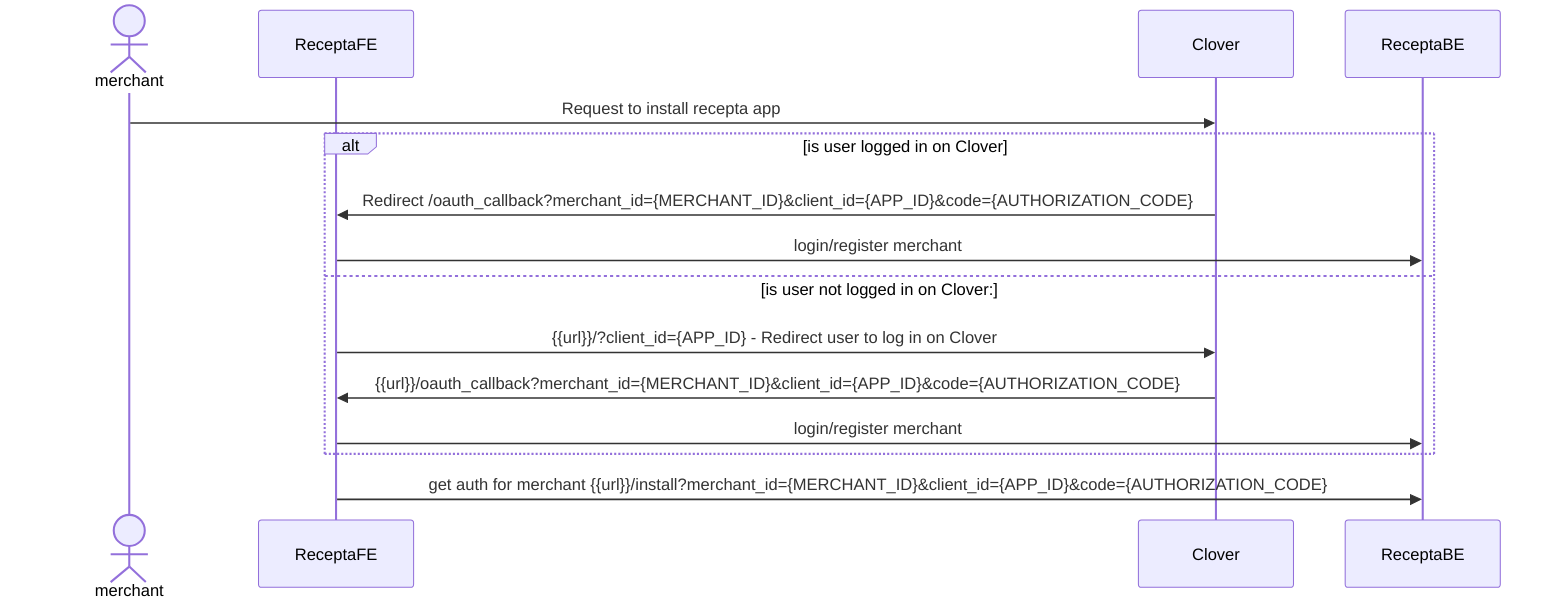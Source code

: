 sequenceDiagram
    actor merchant
    participant ReceptaFE
    participant Clover
    participant ReceptaBE
    merchant->>Clover: Request to install recepta app
    alt is user logged in on Clover
        Clover->>ReceptaFE: Redirect /oauth_callback?merchant_id={MERCHANT_ID}&client_id={APP_ID}&code={AUTHORIZATION_CODE}
        ReceptaFE->>ReceptaBE: login/register merchant
    else is user not logged in on Clover:
        ReceptaFE->>Clover: {{url}}/?client_id={APP_ID} - Redirect user to log in on Clover
        Clover->>ReceptaFE: {{url}}/oauth_callback?merchant_id={MERCHANT_ID}&client_id={APP_ID}&code={AUTHORIZATION_CODE}
        ReceptaFE->>ReceptaBE: login/register merchant
    end
    ReceptaFE->>ReceptaBE: get auth for merchant {{url}}/install?merchant_id={MERCHANT_ID}&client_id={APP_ID}&code={AUTHORIZATION_CODE}